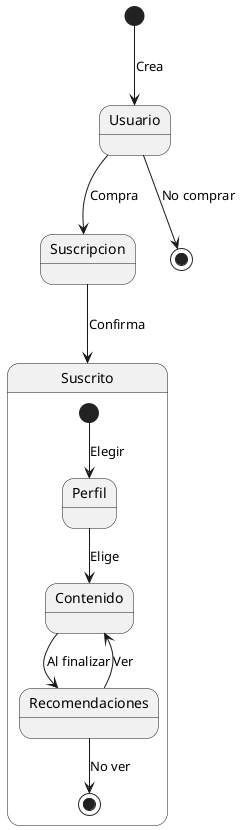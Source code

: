 @startuml
    [*] --> Usuario : Crea
    Usuario --> Suscripcion : Compra
    Suscripcion -->  Suscrito: Confirma
    Usuario -->  [*]: No comprar

    state Suscrito {
          [*] --> Perfil : Elegir
            Perfil -->  Contenido: Elige
            Contenido -->  Recomendaciones : Al finalizar
            Recomendaciones -->  Contenido : Ver
            Recomendaciones -->  [*] : No ver
    }

@enduml
